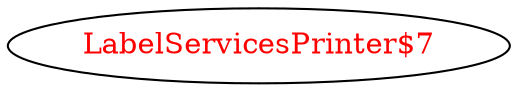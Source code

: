 digraph dependencyGraph {
 concentrate=true;
 ranksep="2.0";
 rankdir="LR"; 
 splines="ortho";
"LabelServicesPrinter$7" [fontcolor="red"];
}